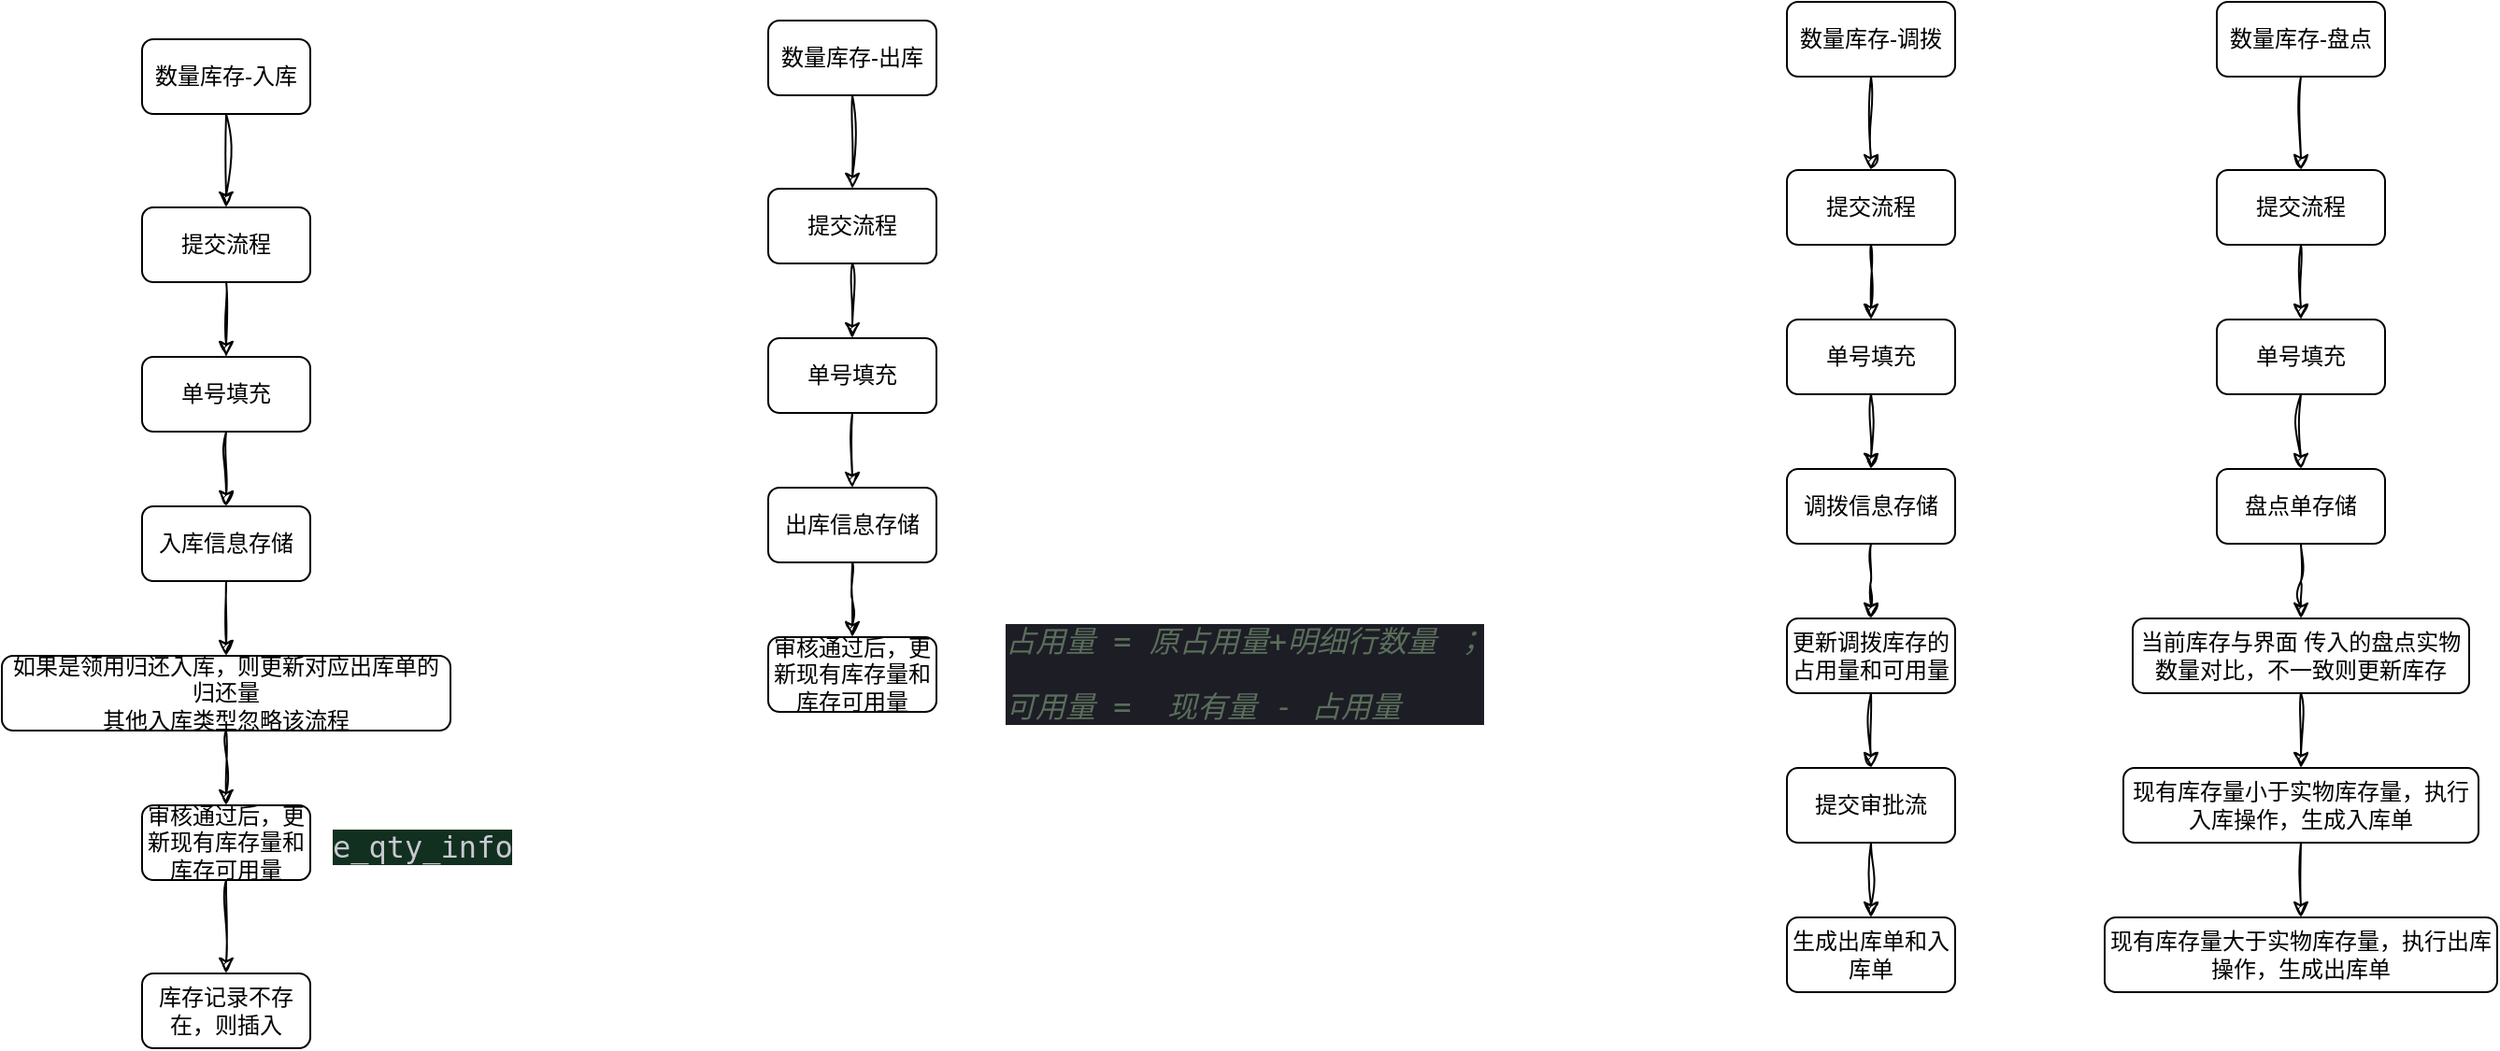 <mxfile version="26.0.5">
  <diagram id="C5RBs43oDa-KdzZeNtuy" name="Page-1">
    <mxGraphModel dx="1434" dy="711" grid="1" gridSize="10" guides="1" tooltips="1" connect="1" arrows="1" fold="1" page="1" pageScale="1" pageWidth="827" pageHeight="1169" math="0" shadow="0">
      <root>
        <mxCell id="WIyWlLk6GJQsqaUBKTNV-0" />
        <mxCell id="WIyWlLk6GJQsqaUBKTNV-1" parent="WIyWlLk6GJQsqaUBKTNV-0" />
        <mxCell id="e9vV8dxpypu-1kN144cJ-1" value="" style="edgeStyle=orthogonalEdgeStyle;rounded=0;sketch=1;hachureGap=4;jiggle=2;curveFitting=1;orthogonalLoop=1;jettySize=auto;html=1;fontFamily=Architects Daughter;fontSource=https%3A%2F%2Ffonts.googleapis.com%2Fcss%3Ffamily%3DArchitects%2BDaughter;" parent="WIyWlLk6GJQsqaUBKTNV-1" source="WIyWlLk6GJQsqaUBKTNV-3" target="e9vV8dxpypu-1kN144cJ-0" edge="1">
          <mxGeometry relative="1" as="geometry" />
        </mxCell>
        <mxCell id="WIyWlLk6GJQsqaUBKTNV-3" value="数量库存-入库" style="rounded=1;whiteSpace=wrap;html=1;fontSize=12;glass=0;strokeWidth=1;shadow=0;" parent="WIyWlLk6GJQsqaUBKTNV-1" vertex="1">
          <mxGeometry x="150" y="130" width="90" height="40" as="geometry" />
        </mxCell>
        <mxCell id="e9vV8dxpypu-1kN144cJ-5" value="" style="edgeStyle=orthogonalEdgeStyle;rounded=0;sketch=1;hachureGap=4;jiggle=2;curveFitting=1;orthogonalLoop=1;jettySize=auto;html=1;fontFamily=Architects Daughter;fontSource=https%3A%2F%2Ffonts.googleapis.com%2Fcss%3Ffamily%3DArchitects%2BDaughter;" parent="WIyWlLk6GJQsqaUBKTNV-1" source="e9vV8dxpypu-1kN144cJ-0" target="e9vV8dxpypu-1kN144cJ-4" edge="1">
          <mxGeometry relative="1" as="geometry" />
        </mxCell>
        <mxCell id="e9vV8dxpypu-1kN144cJ-0" value="提交流程" style="rounded=1;whiteSpace=wrap;html=1;fontSize=12;glass=0;strokeWidth=1;shadow=0;" parent="WIyWlLk6GJQsqaUBKTNV-1" vertex="1">
          <mxGeometry x="150" y="220" width="90" height="40" as="geometry" />
        </mxCell>
        <mxCell id="e9vV8dxpypu-1kN144cJ-7" value="" style="edgeStyle=orthogonalEdgeStyle;rounded=0;sketch=1;hachureGap=4;jiggle=2;curveFitting=1;orthogonalLoop=1;jettySize=auto;html=1;fontFamily=Architects Daughter;fontSource=https%3A%2F%2Ffonts.googleapis.com%2Fcss%3Ffamily%3DArchitects%2BDaughter;" parent="WIyWlLk6GJQsqaUBKTNV-1" source="e9vV8dxpypu-1kN144cJ-4" target="e9vV8dxpypu-1kN144cJ-6" edge="1">
          <mxGeometry relative="1" as="geometry" />
        </mxCell>
        <mxCell id="e9vV8dxpypu-1kN144cJ-4" value="单号填充" style="rounded=1;whiteSpace=wrap;html=1;fontSize=12;glass=0;strokeWidth=1;shadow=0;" parent="WIyWlLk6GJQsqaUBKTNV-1" vertex="1">
          <mxGeometry x="150" y="300" width="90" height="40" as="geometry" />
        </mxCell>
        <mxCell id="e9vV8dxpypu-1kN144cJ-9" value="" style="edgeStyle=orthogonalEdgeStyle;rounded=0;sketch=1;hachureGap=4;jiggle=2;curveFitting=1;orthogonalLoop=1;jettySize=auto;html=1;fontFamily=Architects Daughter;fontSource=https%3A%2F%2Ffonts.googleapis.com%2Fcss%3Ffamily%3DArchitects%2BDaughter;" parent="WIyWlLk6GJQsqaUBKTNV-1" source="e9vV8dxpypu-1kN144cJ-6" target="e9vV8dxpypu-1kN144cJ-8" edge="1">
          <mxGeometry relative="1" as="geometry" />
        </mxCell>
        <mxCell id="e9vV8dxpypu-1kN144cJ-6" value="入库信息存储" style="rounded=1;whiteSpace=wrap;html=1;fontSize=12;glass=0;strokeWidth=1;shadow=0;" parent="WIyWlLk6GJQsqaUBKTNV-1" vertex="1">
          <mxGeometry x="150" y="380" width="90" height="40" as="geometry" />
        </mxCell>
        <mxCell id="e9vV8dxpypu-1kN144cJ-11" value="" style="edgeStyle=orthogonalEdgeStyle;rounded=0;sketch=1;hachureGap=4;jiggle=2;curveFitting=1;orthogonalLoop=1;jettySize=auto;html=1;fontFamily=Architects Daughter;fontSource=https%3A%2F%2Ffonts.googleapis.com%2Fcss%3Ffamily%3DArchitects%2BDaughter;" parent="WIyWlLk6GJQsqaUBKTNV-1" source="e9vV8dxpypu-1kN144cJ-8" target="e9vV8dxpypu-1kN144cJ-10" edge="1">
          <mxGeometry relative="1" as="geometry" />
        </mxCell>
        <mxCell id="e9vV8dxpypu-1kN144cJ-8" value="如果是领用归还入库，则更新对应出库单的归还量&lt;div&gt;其他入库类型忽略该流程&lt;/div&gt;" style="rounded=1;whiteSpace=wrap;html=1;fontSize=12;glass=0;strokeWidth=1;shadow=0;" parent="WIyWlLk6GJQsqaUBKTNV-1" vertex="1">
          <mxGeometry x="75" y="460" width="240" height="40" as="geometry" />
        </mxCell>
        <mxCell id="e9vV8dxpypu-1kN144cJ-28" value="" style="edgeStyle=orthogonalEdgeStyle;rounded=0;sketch=1;hachureGap=4;jiggle=2;curveFitting=1;orthogonalLoop=1;jettySize=auto;html=1;fontFamily=Architects Daughter;fontSource=https%3A%2F%2Ffonts.googleapis.com%2Fcss%3Ffamily%3DArchitects%2BDaughter;" parent="WIyWlLk6GJQsqaUBKTNV-1" source="e9vV8dxpypu-1kN144cJ-10" target="e9vV8dxpypu-1kN144cJ-27" edge="1">
          <mxGeometry relative="1" as="geometry" />
        </mxCell>
        <mxCell id="e9vV8dxpypu-1kN144cJ-10" value="审核通过后，更新现有库存量和库存可用量" style="rounded=1;whiteSpace=wrap;html=1;fontSize=12;glass=0;strokeWidth=1;shadow=0;" parent="WIyWlLk6GJQsqaUBKTNV-1" vertex="1">
          <mxGeometry x="150" y="540" width="90" height="40" as="geometry" />
        </mxCell>
        <mxCell id="e9vV8dxpypu-1kN144cJ-12" value="&lt;div style=&quot;background-color:#1d1d26;color:#c9c9d1&quot;&gt;&lt;pre style=&quot;font-family:&#39;JetBrains Mono&#39;,monospace;font-size:12.0pt;&quot;&gt;&lt;span style=&quot;background-color:#123020;&quot;&gt;e_qty_info&lt;/span&gt;&lt;/pre&gt;&lt;/div&gt;" style="text;whiteSpace=wrap;html=1;fontFamily=Architects Daughter;fontSource=https%3A%2F%2Ffonts.googleapis.com%2Fcss%3Ffamily%3DArchitects%2BDaughter;" parent="WIyWlLk6GJQsqaUBKTNV-1" vertex="1">
          <mxGeometry x="250" y="530" width="130" height="70" as="geometry" />
        </mxCell>
        <mxCell id="e9vV8dxpypu-1kN144cJ-13" value="" style="edgeStyle=orthogonalEdgeStyle;rounded=0;sketch=1;hachureGap=4;jiggle=2;curveFitting=1;orthogonalLoop=1;jettySize=auto;html=1;fontFamily=Architects Daughter;fontSource=https%3A%2F%2Ffonts.googleapis.com%2Fcss%3Ffamily%3DArchitects%2BDaughter;" parent="WIyWlLk6GJQsqaUBKTNV-1" source="e9vV8dxpypu-1kN144cJ-14" target="e9vV8dxpypu-1kN144cJ-16" edge="1">
          <mxGeometry relative="1" as="geometry" />
        </mxCell>
        <mxCell id="e9vV8dxpypu-1kN144cJ-14" value="数量库存-出库" style="rounded=1;whiteSpace=wrap;html=1;fontSize=12;glass=0;strokeWidth=1;shadow=0;" parent="WIyWlLk6GJQsqaUBKTNV-1" vertex="1">
          <mxGeometry x="485" y="120" width="90" height="40" as="geometry" />
        </mxCell>
        <mxCell id="e9vV8dxpypu-1kN144cJ-15" value="" style="edgeStyle=orthogonalEdgeStyle;rounded=0;sketch=1;hachureGap=4;jiggle=2;curveFitting=1;orthogonalLoop=1;jettySize=auto;html=1;fontFamily=Architects Daughter;fontSource=https%3A%2F%2Ffonts.googleapis.com%2Fcss%3Ffamily%3DArchitects%2BDaughter;" parent="WIyWlLk6GJQsqaUBKTNV-1" source="e9vV8dxpypu-1kN144cJ-16" target="e9vV8dxpypu-1kN144cJ-18" edge="1">
          <mxGeometry relative="1" as="geometry" />
        </mxCell>
        <mxCell id="e9vV8dxpypu-1kN144cJ-16" value="提交流程" style="rounded=1;whiteSpace=wrap;html=1;fontSize=12;glass=0;strokeWidth=1;shadow=0;" parent="WIyWlLk6GJQsqaUBKTNV-1" vertex="1">
          <mxGeometry x="485" y="210" width="90" height="40" as="geometry" />
        </mxCell>
        <mxCell id="e9vV8dxpypu-1kN144cJ-17" value="" style="edgeStyle=orthogonalEdgeStyle;rounded=0;sketch=1;hachureGap=4;jiggle=2;curveFitting=1;orthogonalLoop=1;jettySize=auto;html=1;fontFamily=Architects Daughter;fontSource=https%3A%2F%2Ffonts.googleapis.com%2Fcss%3Ffamily%3DArchitects%2BDaughter;" parent="WIyWlLk6GJQsqaUBKTNV-1" source="e9vV8dxpypu-1kN144cJ-18" target="e9vV8dxpypu-1kN144cJ-20" edge="1">
          <mxGeometry relative="1" as="geometry" />
        </mxCell>
        <mxCell id="e9vV8dxpypu-1kN144cJ-18" value="单号填充" style="rounded=1;whiteSpace=wrap;html=1;fontSize=12;glass=0;strokeWidth=1;shadow=0;" parent="WIyWlLk6GJQsqaUBKTNV-1" vertex="1">
          <mxGeometry x="485" y="290" width="90" height="40" as="geometry" />
        </mxCell>
        <mxCell id="e9vV8dxpypu-1kN144cJ-19" value="" style="edgeStyle=orthogonalEdgeStyle;rounded=0;sketch=1;hachureGap=4;jiggle=2;curveFitting=1;orthogonalLoop=1;jettySize=auto;html=1;fontFamily=Architects Daughter;fontSource=https%3A%2F%2Ffonts.googleapis.com%2Fcss%3Ffamily%3DArchitects%2BDaughter;" parent="WIyWlLk6GJQsqaUBKTNV-1" source="e9vV8dxpypu-1kN144cJ-20" edge="1">
          <mxGeometry relative="1" as="geometry">
            <mxPoint x="530" y="450" as="targetPoint" />
          </mxGeometry>
        </mxCell>
        <mxCell id="e9vV8dxpypu-1kN144cJ-20" value="出库信息存储" style="rounded=1;whiteSpace=wrap;html=1;fontSize=12;glass=0;strokeWidth=1;shadow=0;" parent="WIyWlLk6GJQsqaUBKTNV-1" vertex="1">
          <mxGeometry x="485" y="370" width="90" height="40" as="geometry" />
        </mxCell>
        <mxCell id="e9vV8dxpypu-1kN144cJ-23" value="审核通过后，更新现有库存量和库存可用量" style="rounded=1;whiteSpace=wrap;html=1;fontSize=12;glass=0;strokeWidth=1;shadow=0;" parent="WIyWlLk6GJQsqaUBKTNV-1" vertex="1">
          <mxGeometry x="485" y="450" width="90" height="40" as="geometry" />
        </mxCell>
        <mxCell id="e9vV8dxpypu-1kN144cJ-26" value="&lt;div style=&quot;background-color: rgb(29, 29, 38); color: rgb(201, 201, 209);&quot;&gt;&lt;pre style=&quot;font-family:&#39;Menlo-Regular&#39;,monospace;font-size:12.0pt;&quot;&gt;&lt;span style=&quot;color: rgb(90, 110, 90); font-style: italic;&quot;&gt;占用量 &lt;/span&gt;&lt;span style=&quot;color: rgb(90, 110, 90); font-style: italic; font-family: &amp;quot;JetBrains Mono&amp;quot;, monospace;&quot;&gt;= &lt;/span&gt;&lt;span style=&quot;color: rgb(90, 110, 90); font-style: italic;&quot;&gt;原占用量&lt;/span&gt;&lt;span style=&quot;color: rgb(90, 110, 90); font-style: italic; font-family: &amp;quot;JetBrains Mono&amp;quot;, monospace;&quot;&gt;+&lt;/span&gt;&lt;span style=&quot;color: rgb(90, 110, 90); font-style: italic;&quot;&gt;明细行数量 ；&lt;/span&gt;&lt;/pre&gt;&lt;pre style=&quot;font-family:&#39;Menlo-Regular&#39;,monospace;font-size:12.0pt;&quot;&gt;&lt;span style=&quot;color: rgb(90, 110, 90); font-style: italic;&quot;&gt;可用量 &lt;/span&gt;&lt;span style=&quot;color: rgb(90, 110, 90); font-style: italic; font-family: &amp;quot;JetBrains Mono&amp;quot;, monospace;&quot;&gt;=  &lt;/span&gt;&lt;span style=&quot;color: rgb(90, 110, 90); font-style: italic;&quot;&gt;现有量 &lt;/span&gt;&lt;span style=&quot;color: rgb(90, 110, 90); font-style: italic; font-family: &amp;quot;JetBrains Mono&amp;quot;, monospace;&quot;&gt;- &lt;/span&gt;&lt;span style=&quot;color: rgb(90, 110, 90); font-style: italic;&quot;&gt;占用量&lt;/span&gt;&lt;/pre&gt;&lt;/div&gt;" style="text;whiteSpace=wrap;html=1;fontFamily=Architects Daughter;fontSource=https%3A%2F%2Ffonts.googleapis.com%2Fcss%3Ffamily%3DArchitects%2BDaughter;" parent="WIyWlLk6GJQsqaUBKTNV-1" vertex="1">
          <mxGeometry x="610" y="420" width="560" height="70" as="geometry" />
        </mxCell>
        <mxCell id="e9vV8dxpypu-1kN144cJ-27" value="库存记录不存在，则插入" style="rounded=1;whiteSpace=wrap;html=1;fontSize=12;glass=0;strokeWidth=1;shadow=0;" parent="WIyWlLk6GJQsqaUBKTNV-1" vertex="1">
          <mxGeometry x="150" y="630" width="90" height="40" as="geometry" />
        </mxCell>
        <mxCell id="e9vV8dxpypu-1kN144cJ-29" value="" style="edgeStyle=orthogonalEdgeStyle;rounded=0;sketch=1;hachureGap=4;jiggle=2;curveFitting=1;orthogonalLoop=1;jettySize=auto;html=1;fontFamily=Architects Daughter;fontSource=https%3A%2F%2Ffonts.googleapis.com%2Fcss%3Ffamily%3DArchitects%2BDaughter;" parent="WIyWlLk6GJQsqaUBKTNV-1" source="e9vV8dxpypu-1kN144cJ-30" target="e9vV8dxpypu-1kN144cJ-32" edge="1">
          <mxGeometry relative="1" as="geometry" />
        </mxCell>
        <mxCell id="e9vV8dxpypu-1kN144cJ-30" value="数量库存-调拨" style="rounded=1;whiteSpace=wrap;html=1;fontSize=12;glass=0;strokeWidth=1;shadow=0;" parent="WIyWlLk6GJQsqaUBKTNV-1" vertex="1">
          <mxGeometry x="1030" y="110" width="90" height="40" as="geometry" />
        </mxCell>
        <mxCell id="e9vV8dxpypu-1kN144cJ-31" value="" style="edgeStyle=orthogonalEdgeStyle;rounded=0;sketch=1;hachureGap=4;jiggle=2;curveFitting=1;orthogonalLoop=1;jettySize=auto;html=1;fontFamily=Architects Daughter;fontSource=https%3A%2F%2Ffonts.googleapis.com%2Fcss%3Ffamily%3DArchitects%2BDaughter;" parent="WIyWlLk6GJQsqaUBKTNV-1" source="e9vV8dxpypu-1kN144cJ-32" target="e9vV8dxpypu-1kN144cJ-34" edge="1">
          <mxGeometry relative="1" as="geometry" />
        </mxCell>
        <mxCell id="e9vV8dxpypu-1kN144cJ-32" value="提交流程" style="rounded=1;whiteSpace=wrap;html=1;fontSize=12;glass=0;strokeWidth=1;shadow=0;" parent="WIyWlLk6GJQsqaUBKTNV-1" vertex="1">
          <mxGeometry x="1030" y="200" width="90" height="40" as="geometry" />
        </mxCell>
        <mxCell id="e9vV8dxpypu-1kN144cJ-33" value="" style="edgeStyle=orthogonalEdgeStyle;rounded=0;sketch=1;hachureGap=4;jiggle=2;curveFitting=1;orthogonalLoop=1;jettySize=auto;html=1;fontFamily=Architects Daughter;fontSource=https%3A%2F%2Ffonts.googleapis.com%2Fcss%3Ffamily%3DArchitects%2BDaughter;" parent="WIyWlLk6GJQsqaUBKTNV-1" source="e9vV8dxpypu-1kN144cJ-34" target="e9vV8dxpypu-1kN144cJ-36" edge="1">
          <mxGeometry relative="1" as="geometry" />
        </mxCell>
        <mxCell id="e9vV8dxpypu-1kN144cJ-34" value="单号填充" style="rounded=1;whiteSpace=wrap;html=1;fontSize=12;glass=0;strokeWidth=1;shadow=0;" parent="WIyWlLk6GJQsqaUBKTNV-1" vertex="1">
          <mxGeometry x="1030" y="280" width="90" height="40" as="geometry" />
        </mxCell>
        <mxCell id="e9vV8dxpypu-1kN144cJ-35" value="" style="edgeStyle=orthogonalEdgeStyle;rounded=0;sketch=1;hachureGap=4;jiggle=2;curveFitting=1;orthogonalLoop=1;jettySize=auto;html=1;fontFamily=Architects Daughter;fontSource=https%3A%2F%2Ffonts.googleapis.com%2Fcss%3Ffamily%3DArchitects%2BDaughter;" parent="WIyWlLk6GJQsqaUBKTNV-1" source="e9vV8dxpypu-1kN144cJ-36" edge="1">
          <mxGeometry relative="1" as="geometry">
            <mxPoint x="1075" y="440" as="targetPoint" />
          </mxGeometry>
        </mxCell>
        <mxCell id="e9vV8dxpypu-1kN144cJ-36" value="调拨信息存储" style="rounded=1;whiteSpace=wrap;html=1;fontSize=12;glass=0;strokeWidth=1;shadow=0;" parent="WIyWlLk6GJQsqaUBKTNV-1" vertex="1">
          <mxGeometry x="1030" y="360" width="90" height="40" as="geometry" />
        </mxCell>
        <mxCell id="e9vV8dxpypu-1kN144cJ-39" value="" style="edgeStyle=orthogonalEdgeStyle;rounded=0;sketch=1;hachureGap=4;jiggle=2;curveFitting=1;orthogonalLoop=1;jettySize=auto;html=1;fontFamily=Architects Daughter;fontSource=https%3A%2F%2Ffonts.googleapis.com%2Fcss%3Ffamily%3DArchitects%2BDaughter;" parent="WIyWlLk6GJQsqaUBKTNV-1" source="e9vV8dxpypu-1kN144cJ-37" target="e9vV8dxpypu-1kN144cJ-38" edge="1">
          <mxGeometry relative="1" as="geometry" />
        </mxCell>
        <mxCell id="e9vV8dxpypu-1kN144cJ-37" value="更新调拨库存的占用量和可用量" style="rounded=1;whiteSpace=wrap;html=1;fontSize=12;glass=0;strokeWidth=1;shadow=0;" parent="WIyWlLk6GJQsqaUBKTNV-1" vertex="1">
          <mxGeometry x="1030" y="440" width="90" height="40" as="geometry" />
        </mxCell>
        <mxCell id="e9vV8dxpypu-1kN144cJ-41" value="" style="edgeStyle=orthogonalEdgeStyle;rounded=0;sketch=1;hachureGap=4;jiggle=2;curveFitting=1;orthogonalLoop=1;jettySize=auto;html=1;fontFamily=Architects Daughter;fontSource=https%3A%2F%2Ffonts.googleapis.com%2Fcss%3Ffamily%3DArchitects%2BDaughter;" parent="WIyWlLk6GJQsqaUBKTNV-1" source="e9vV8dxpypu-1kN144cJ-38" target="e9vV8dxpypu-1kN144cJ-40" edge="1">
          <mxGeometry relative="1" as="geometry" />
        </mxCell>
        <mxCell id="e9vV8dxpypu-1kN144cJ-38" value="提交审批流" style="rounded=1;whiteSpace=wrap;html=1;fontSize=12;glass=0;strokeWidth=1;shadow=0;" parent="WIyWlLk6GJQsqaUBKTNV-1" vertex="1">
          <mxGeometry x="1030" y="520" width="90" height="40" as="geometry" />
        </mxCell>
        <mxCell id="e9vV8dxpypu-1kN144cJ-40" value="生成出库单和入库单" style="rounded=1;whiteSpace=wrap;html=1;fontSize=12;glass=0;strokeWidth=1;shadow=0;" parent="WIyWlLk6GJQsqaUBKTNV-1" vertex="1">
          <mxGeometry x="1030" y="600" width="90" height="40" as="geometry" />
        </mxCell>
        <mxCell id="e9vV8dxpypu-1kN144cJ-42" value="" style="edgeStyle=orthogonalEdgeStyle;rounded=0;sketch=1;hachureGap=4;jiggle=2;curveFitting=1;orthogonalLoop=1;jettySize=auto;html=1;fontFamily=Architects Daughter;fontSource=https%3A%2F%2Ffonts.googleapis.com%2Fcss%3Ffamily%3DArchitects%2BDaughter;" parent="WIyWlLk6GJQsqaUBKTNV-1" source="e9vV8dxpypu-1kN144cJ-43" target="e9vV8dxpypu-1kN144cJ-45" edge="1">
          <mxGeometry relative="1" as="geometry" />
        </mxCell>
        <mxCell id="e9vV8dxpypu-1kN144cJ-43" value="数量库存-盘点" style="rounded=1;whiteSpace=wrap;html=1;fontSize=12;glass=0;strokeWidth=1;shadow=0;" parent="WIyWlLk6GJQsqaUBKTNV-1" vertex="1">
          <mxGeometry x="1260" y="110" width="90" height="40" as="geometry" />
        </mxCell>
        <mxCell id="e9vV8dxpypu-1kN144cJ-44" value="" style="edgeStyle=orthogonalEdgeStyle;rounded=0;sketch=1;hachureGap=4;jiggle=2;curveFitting=1;orthogonalLoop=1;jettySize=auto;html=1;fontFamily=Architects Daughter;fontSource=https%3A%2F%2Ffonts.googleapis.com%2Fcss%3Ffamily%3DArchitects%2BDaughter;" parent="WIyWlLk6GJQsqaUBKTNV-1" source="e9vV8dxpypu-1kN144cJ-45" target="e9vV8dxpypu-1kN144cJ-47" edge="1">
          <mxGeometry relative="1" as="geometry" />
        </mxCell>
        <mxCell id="e9vV8dxpypu-1kN144cJ-45" value="提交流程" style="rounded=1;whiteSpace=wrap;html=1;fontSize=12;glass=0;strokeWidth=1;shadow=0;" parent="WIyWlLk6GJQsqaUBKTNV-1" vertex="1">
          <mxGeometry x="1260" y="200" width="90" height="40" as="geometry" />
        </mxCell>
        <mxCell id="e9vV8dxpypu-1kN144cJ-46" value="" style="edgeStyle=orthogonalEdgeStyle;rounded=0;sketch=1;hachureGap=4;jiggle=2;curveFitting=1;orthogonalLoop=1;jettySize=auto;html=1;fontFamily=Architects Daughter;fontSource=https%3A%2F%2Ffonts.googleapis.com%2Fcss%3Ffamily%3DArchitects%2BDaughter;" parent="WIyWlLk6GJQsqaUBKTNV-1" source="e9vV8dxpypu-1kN144cJ-47" target="e9vV8dxpypu-1kN144cJ-49" edge="1">
          <mxGeometry relative="1" as="geometry" />
        </mxCell>
        <mxCell id="e9vV8dxpypu-1kN144cJ-47" value="单号填充" style="rounded=1;whiteSpace=wrap;html=1;fontSize=12;glass=0;strokeWidth=1;shadow=0;" parent="WIyWlLk6GJQsqaUBKTNV-1" vertex="1">
          <mxGeometry x="1260" y="280" width="90" height="40" as="geometry" />
        </mxCell>
        <mxCell id="e9vV8dxpypu-1kN144cJ-48" value="" style="edgeStyle=orthogonalEdgeStyle;rounded=0;sketch=1;hachureGap=4;jiggle=2;curveFitting=1;orthogonalLoop=1;jettySize=auto;html=1;fontFamily=Architects Daughter;fontSource=https%3A%2F%2Ffonts.googleapis.com%2Fcss%3Ffamily%3DArchitects%2BDaughter;" parent="WIyWlLk6GJQsqaUBKTNV-1" source="e9vV8dxpypu-1kN144cJ-49" edge="1">
          <mxGeometry relative="1" as="geometry">
            <mxPoint x="1305" y="440" as="targetPoint" />
          </mxGeometry>
        </mxCell>
        <mxCell id="e9vV8dxpypu-1kN144cJ-49" value="盘点单存储" style="rounded=1;whiteSpace=wrap;html=1;fontSize=12;glass=0;strokeWidth=1;shadow=0;" parent="WIyWlLk6GJQsqaUBKTNV-1" vertex="1">
          <mxGeometry x="1260" y="360" width="90" height="40" as="geometry" />
        </mxCell>
        <mxCell id="e9vV8dxpypu-1kN144cJ-50" value="" style="edgeStyle=orthogonalEdgeStyle;rounded=0;sketch=1;hachureGap=4;jiggle=2;curveFitting=1;orthogonalLoop=1;jettySize=auto;html=1;fontFamily=Architects Daughter;fontSource=https%3A%2F%2Ffonts.googleapis.com%2Fcss%3Ffamily%3DArchitects%2BDaughter;" parent="WIyWlLk6GJQsqaUBKTNV-1" source="e9vV8dxpypu-1kN144cJ-51" target="e9vV8dxpypu-1kN144cJ-53" edge="1">
          <mxGeometry relative="1" as="geometry" />
        </mxCell>
        <mxCell id="e9vV8dxpypu-1kN144cJ-51" value="当前库存与界面 传入的盘点实物数量对比，不一致则更新库存" style="rounded=1;whiteSpace=wrap;html=1;fontSize=12;glass=0;strokeWidth=1;shadow=0;" parent="WIyWlLk6GJQsqaUBKTNV-1" vertex="1">
          <mxGeometry x="1215" y="440" width="180" height="40" as="geometry" />
        </mxCell>
        <mxCell id="e9vV8dxpypu-1kN144cJ-52" value="" style="edgeStyle=orthogonalEdgeStyle;rounded=0;sketch=1;hachureGap=4;jiggle=2;curveFitting=1;orthogonalLoop=1;jettySize=auto;html=1;fontFamily=Architects Daughter;fontSource=https%3A%2F%2Ffonts.googleapis.com%2Fcss%3Ffamily%3DArchitects%2BDaughter;" parent="WIyWlLk6GJQsqaUBKTNV-1" source="e9vV8dxpypu-1kN144cJ-53" target="e9vV8dxpypu-1kN144cJ-54" edge="1">
          <mxGeometry relative="1" as="geometry" />
        </mxCell>
        <mxCell id="e9vV8dxpypu-1kN144cJ-53" value="现有库存量小于实物库存量，执行入库操作，生成入库单" style="rounded=1;whiteSpace=wrap;html=1;fontSize=12;glass=0;strokeWidth=1;shadow=0;" parent="WIyWlLk6GJQsqaUBKTNV-1" vertex="1">
          <mxGeometry x="1210" y="520" width="190" height="40" as="geometry" />
        </mxCell>
        <mxCell id="e9vV8dxpypu-1kN144cJ-54" value="现有库存量大于实物库存量，执行出库操作，生成出库单" style="rounded=1;whiteSpace=wrap;html=1;fontSize=12;glass=0;strokeWidth=1;shadow=0;" parent="WIyWlLk6GJQsqaUBKTNV-1" vertex="1">
          <mxGeometry x="1200" y="600" width="210" height="40" as="geometry" />
        </mxCell>
      </root>
    </mxGraphModel>
  </diagram>
</mxfile>
